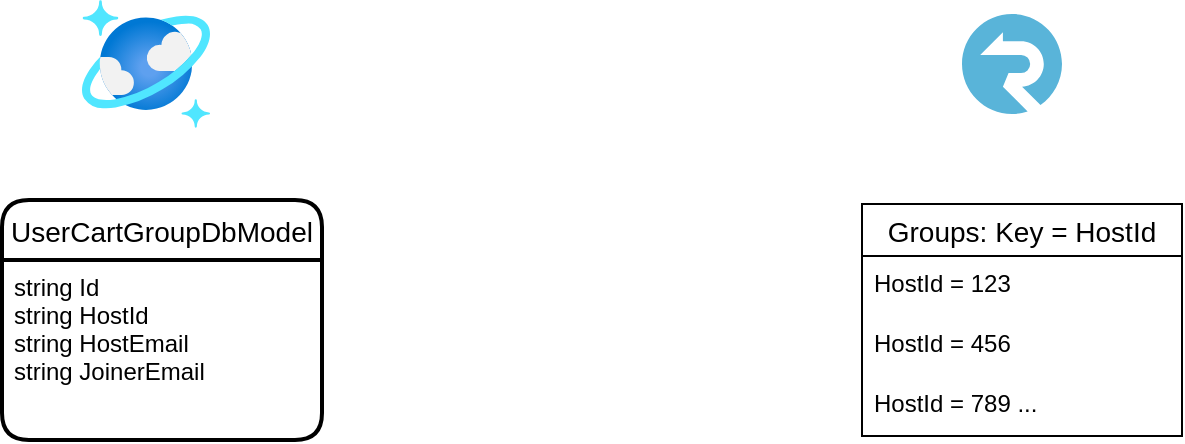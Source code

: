 <mxfile>
    <diagram id="UG4WZyZxF-I-6ahEYASx" name="Page-1">
        <mxGraphModel dx="1161" dy="670" grid="1" gridSize="10" guides="1" tooltips="1" connect="1" arrows="1" fold="1" page="1" pageScale="1" pageWidth="850" pageHeight="1100" math="0" shadow="0">
            <root>
                <mxCell id="0"/>
                <mxCell id="1" parent="0"/>
                <mxCell id="2" value="" style="aspect=fixed;html=1;points=[];align=center;image;fontSize=12;image=img/lib/azure2/databases/Azure_Cosmos_DB.svg;" vertex="1" parent="1">
                    <mxGeometry x="60" y="100" width="64" height="64" as="geometry"/>
                </mxCell>
                <mxCell id="3" value="UserCartGroupDbModel" style="swimlane;childLayout=stackLayout;horizontal=1;startSize=30;horizontalStack=0;rounded=1;fontSize=14;fontStyle=0;strokeWidth=2;resizeParent=0;resizeLast=1;shadow=0;dashed=0;align=center;" vertex="1" parent="1">
                    <mxGeometry x="20" y="200" width="160" height="120" as="geometry"/>
                </mxCell>
                <mxCell id="4" value="string Id&#10;string HostId&#10;string HostEmail&#10;string JoinerEmail" style="align=left;strokeColor=none;fillColor=none;spacingLeft=4;fontSize=12;verticalAlign=top;resizable=0;rotatable=0;part=1;" vertex="1" parent="3">
                    <mxGeometry y="30" width="160" height="90" as="geometry"/>
                </mxCell>
                <mxCell id="5" value="" style="sketch=0;aspect=fixed;html=1;points=[];align=center;image;fontSize=12;image=img/lib/mscae/SignalR.svg;" vertex="1" parent="1">
                    <mxGeometry x="500" y="107" width="50" height="50" as="geometry"/>
                </mxCell>
                <mxCell id="7" value="Groups: Key = HostId" style="swimlane;fontStyle=0;childLayout=stackLayout;horizontal=1;startSize=26;horizontalStack=0;resizeParent=1;resizeParentMax=0;resizeLast=0;collapsible=1;marginBottom=0;align=center;fontSize=14;" vertex="1" parent="1">
                    <mxGeometry x="450" y="202" width="160" height="116" as="geometry"/>
                </mxCell>
                <mxCell id="8" value="HostId = 123" style="text;strokeColor=none;fillColor=none;spacingLeft=4;spacingRight=4;overflow=hidden;rotatable=0;points=[[0,0.5],[1,0.5]];portConstraint=eastwest;fontSize=12;" vertex="1" parent="7">
                    <mxGeometry y="26" width="160" height="30" as="geometry"/>
                </mxCell>
                <mxCell id="9" value="HostId = 456" style="text;strokeColor=none;fillColor=none;spacingLeft=4;spacingRight=4;overflow=hidden;rotatable=0;points=[[0,0.5],[1,0.5]];portConstraint=eastwest;fontSize=12;" vertex="1" parent="7">
                    <mxGeometry y="56" width="160" height="30" as="geometry"/>
                </mxCell>
                <mxCell id="10" value="HostId = 789 ..." style="text;strokeColor=none;fillColor=none;spacingLeft=4;spacingRight=4;overflow=hidden;rotatable=0;points=[[0,0.5],[1,0.5]];portConstraint=eastwest;fontSize=12;" vertex="1" parent="7">
                    <mxGeometry y="86" width="160" height="30" as="geometry"/>
                </mxCell>
            </root>
        </mxGraphModel>
    </diagram>
</mxfile>